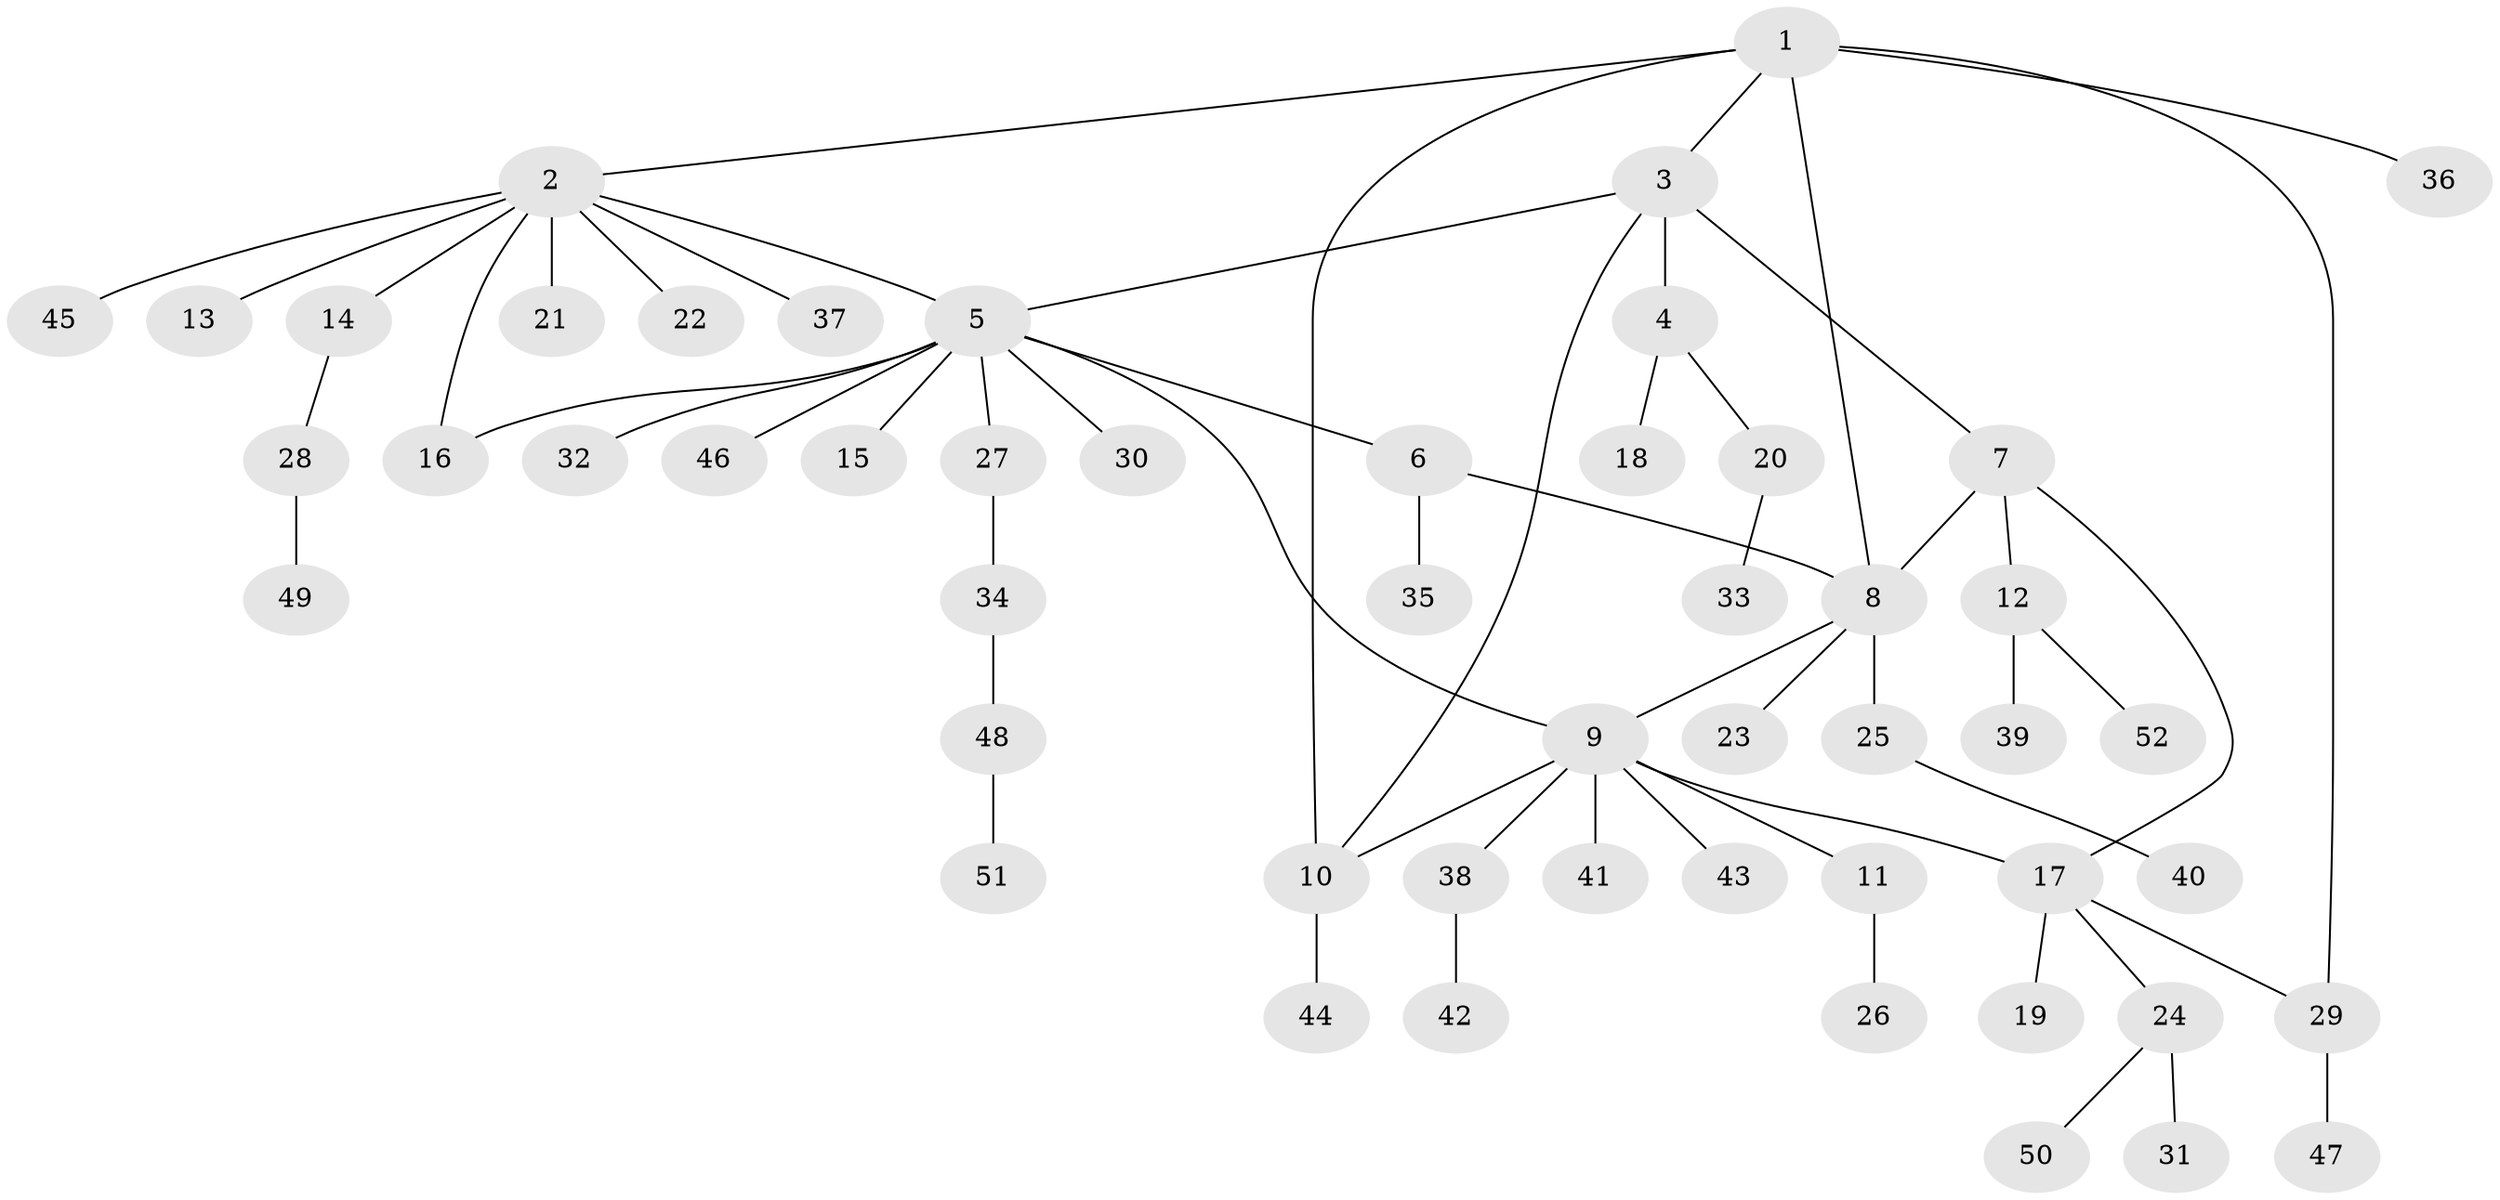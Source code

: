 // Generated by graph-tools (version 1.1) at 2025/50/03/09/25 03:50:27]
// undirected, 52 vertices, 60 edges
graph export_dot {
graph [start="1"]
  node [color=gray90,style=filled];
  1;
  2;
  3;
  4;
  5;
  6;
  7;
  8;
  9;
  10;
  11;
  12;
  13;
  14;
  15;
  16;
  17;
  18;
  19;
  20;
  21;
  22;
  23;
  24;
  25;
  26;
  27;
  28;
  29;
  30;
  31;
  32;
  33;
  34;
  35;
  36;
  37;
  38;
  39;
  40;
  41;
  42;
  43;
  44;
  45;
  46;
  47;
  48;
  49;
  50;
  51;
  52;
  1 -- 2;
  1 -- 3;
  1 -- 8;
  1 -- 10;
  1 -- 29;
  1 -- 36;
  2 -- 5;
  2 -- 13;
  2 -- 14;
  2 -- 16;
  2 -- 21;
  2 -- 22;
  2 -- 37;
  2 -- 45;
  3 -- 4;
  3 -- 5;
  3 -- 7;
  3 -- 10;
  4 -- 18;
  4 -- 20;
  5 -- 6;
  5 -- 9;
  5 -- 15;
  5 -- 16;
  5 -- 27;
  5 -- 30;
  5 -- 32;
  5 -- 46;
  6 -- 8;
  6 -- 35;
  7 -- 8;
  7 -- 12;
  7 -- 17;
  8 -- 9;
  8 -- 23;
  8 -- 25;
  9 -- 10;
  9 -- 11;
  9 -- 17;
  9 -- 38;
  9 -- 41;
  9 -- 43;
  10 -- 44;
  11 -- 26;
  12 -- 39;
  12 -- 52;
  14 -- 28;
  17 -- 19;
  17 -- 24;
  17 -- 29;
  20 -- 33;
  24 -- 31;
  24 -- 50;
  25 -- 40;
  27 -- 34;
  28 -- 49;
  29 -- 47;
  34 -- 48;
  38 -- 42;
  48 -- 51;
}
